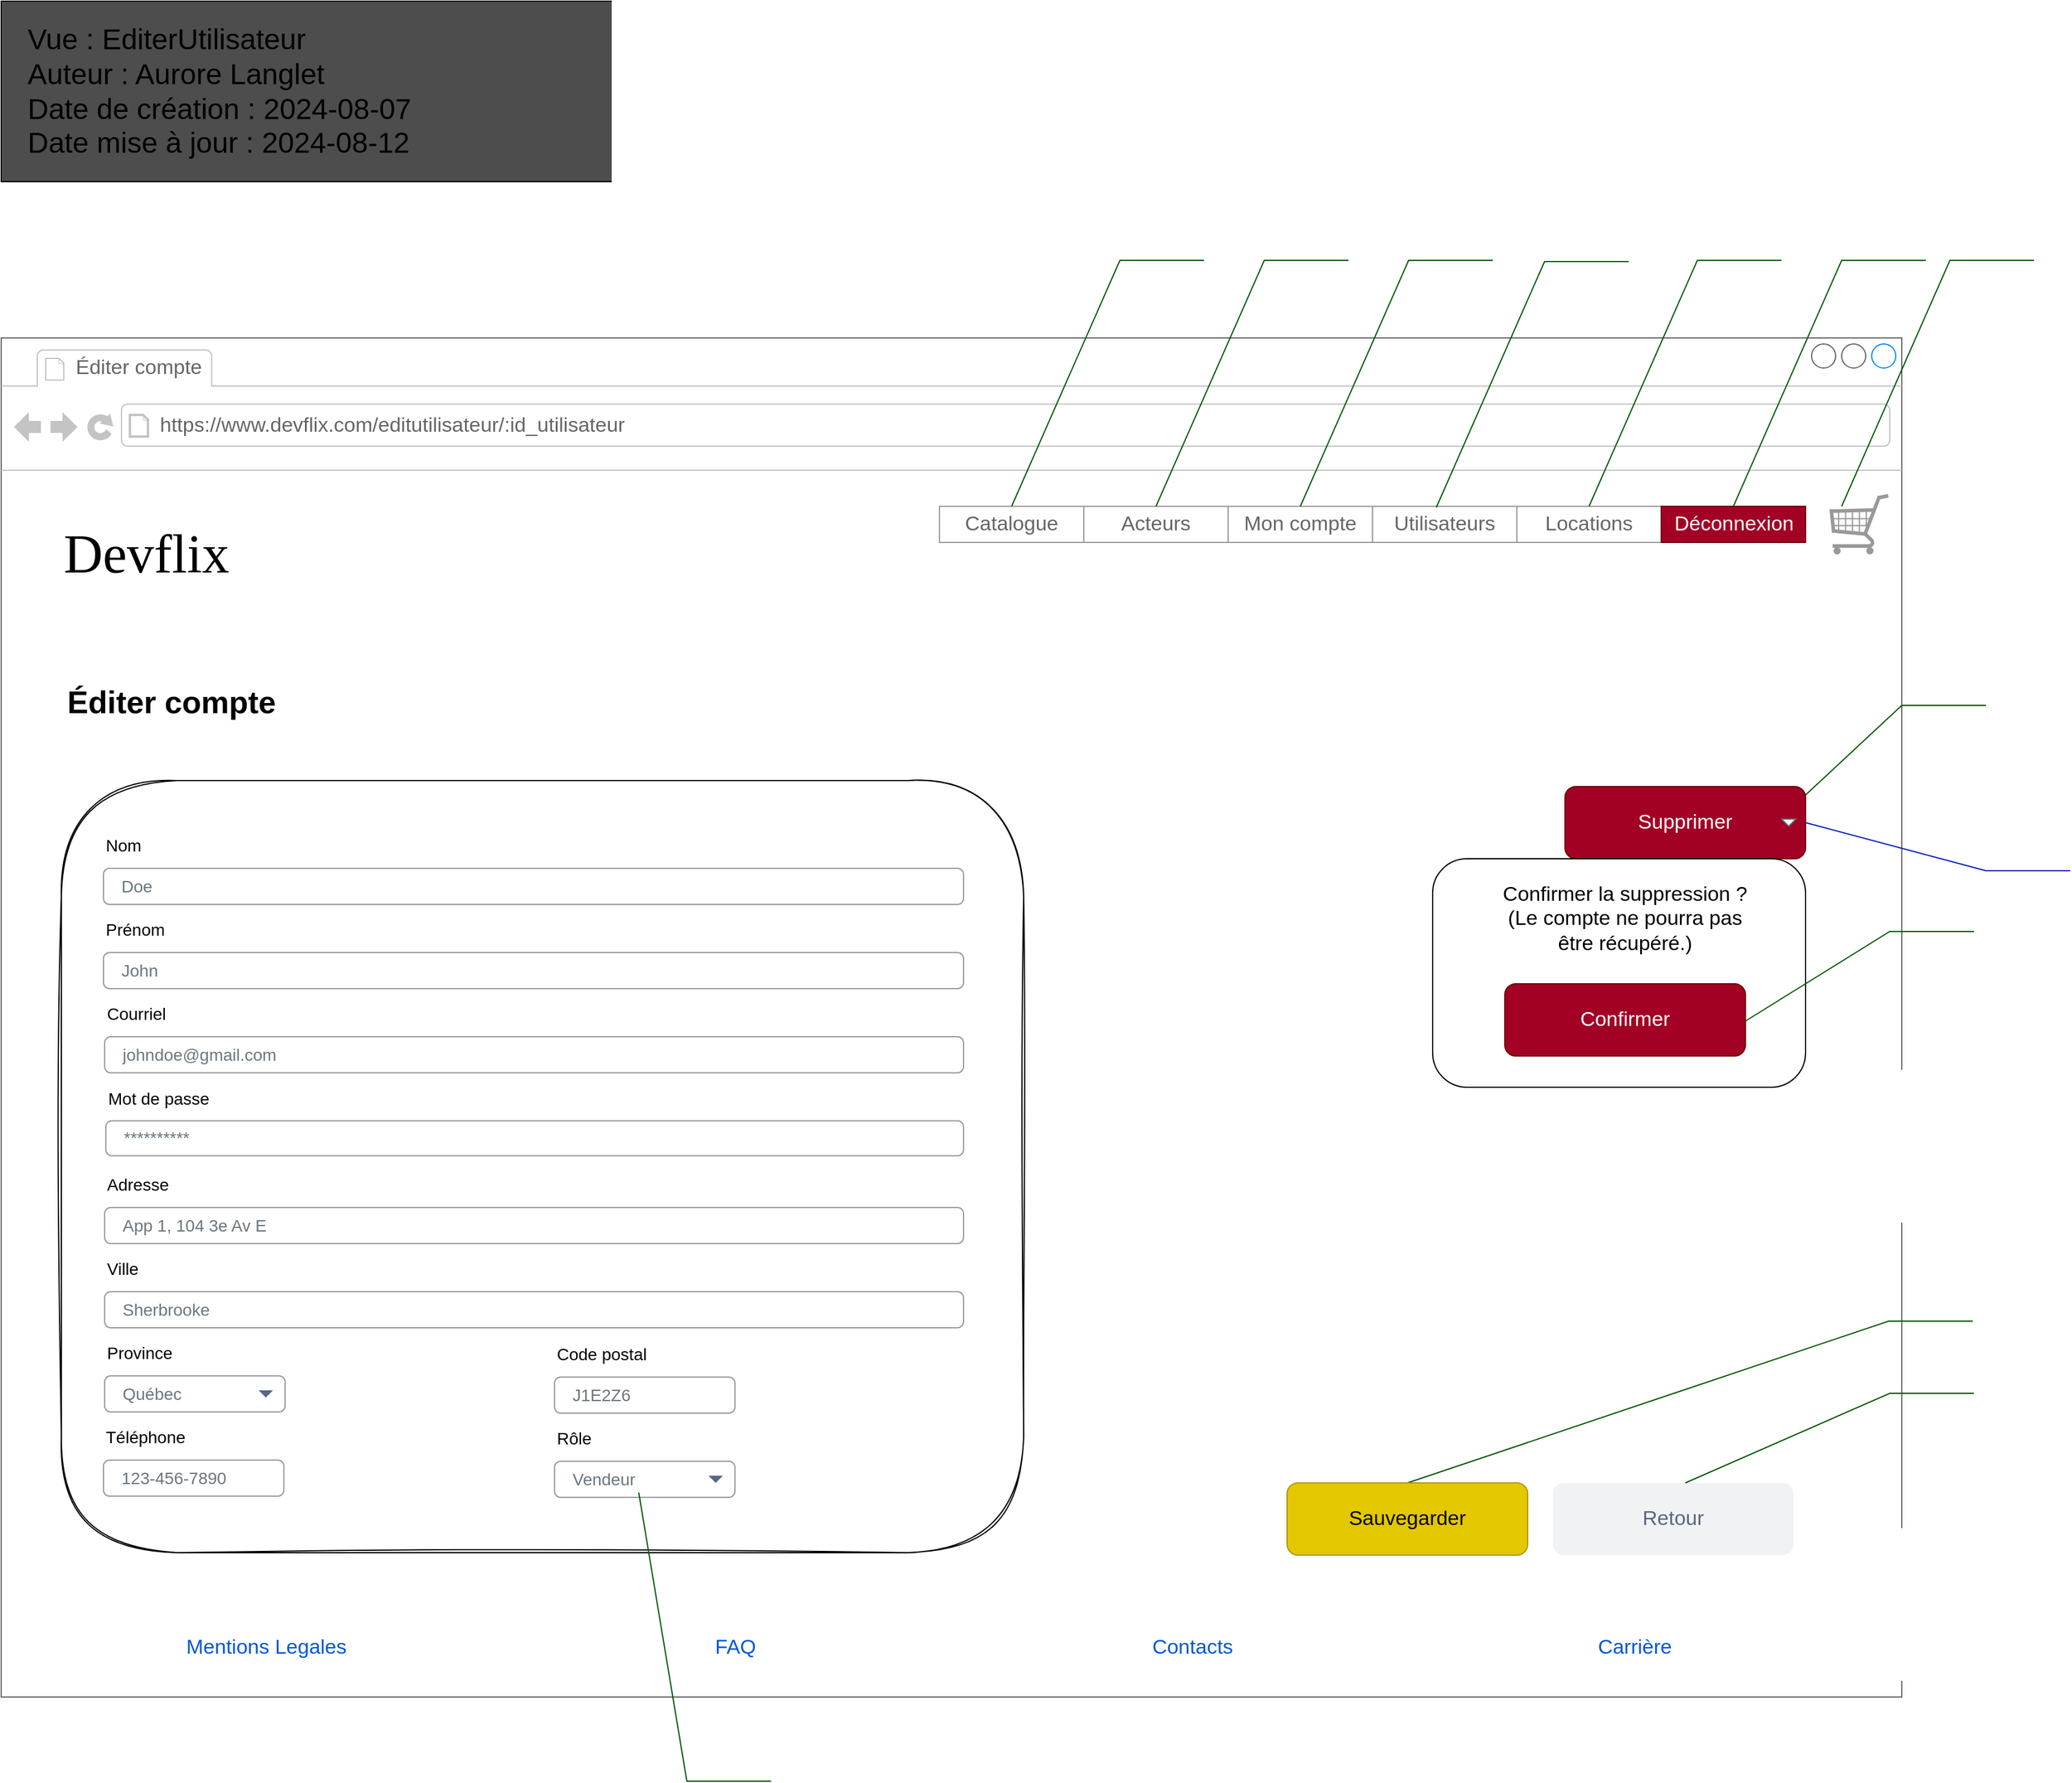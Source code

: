 <mxfile version="24.7.5">
  <diagram id="ljUYexrTJV3vJKpsYPH5" name="EditerUtilisateur">
    <mxGraphModel dx="3609" dy="3329" grid="1" gridSize="10" guides="1" tooltips="1" connect="1" arrows="1" fold="1" page="1" pageScale="1" pageWidth="850" pageHeight="1100" math="0" shadow="0">
      <root>
        <mxCell id="0" />
        <mxCell id="1" parent="0" />
        <mxCell id="tmP-zMUS-FUI-W8UoyRU-4" value="" style="group;movable=1;resizable=1;rotatable=1;deletable=1;editable=1;locked=0;connectable=1;" parent="1" vertex="1" connectable="0">
          <mxGeometry x="-1430" y="-1690" width="1720" height="1130" as="geometry" />
        </mxCell>
        <mxCell id="AEwUgj2ZZADFG-NK5p4T-1" value="" style="group" parent="tmP-zMUS-FUI-W8UoyRU-4" vertex="1" connectable="0">
          <mxGeometry width="1720" height="1130" as="geometry" />
        </mxCell>
        <mxCell id="S5trsQchKRRkgE_4zOQo-1" value="" style="strokeWidth=1;shadow=0;dashed=0;align=center;html=1;shape=mxgraph.mockup.containers.browserWindow;rSize=0;strokeColor=#666666;strokeColor2=#008cff;strokeColor3=#c4c4c4;mainText=,;recursiveResize=0;container=0;movable=0;resizable=0;rotatable=0;deletable=0;editable=0;locked=1;connectable=0;" parent="AEwUgj2ZZADFG-NK5p4T-1" vertex="1">
          <mxGeometry width="1580" height="1130" as="geometry" />
        </mxCell>
        <mxCell id="tmP-zMUS-FUI-W8UoyRU-1" value="Éditer compte" style="strokeWidth=1;shadow=0;dashed=0;align=center;html=1;shape=mxgraph.mockup.containers.anchor;fontSize=17;fontColor=#666666;align=left;whiteSpace=wrap;movable=0;resizable=0;rotatable=0;deletable=0;editable=0;locked=1;connectable=0;" parent="AEwUgj2ZZADFG-NK5p4T-1" vertex="1">
          <mxGeometry x="60" y="12" width="110" height="26" as="geometry" />
        </mxCell>
        <mxCell id="tmP-zMUS-FUI-W8UoyRU-2" value="https://www.devflix.com/editutilisateur/:id_utilisateur" style="strokeWidth=1;shadow=0;dashed=0;align=center;html=1;shape=mxgraph.mockup.containers.anchor;rSize=0;fontSize=17;fontColor=#666666;align=left;movable=1;resizable=1;rotatable=1;deletable=1;editable=1;locked=0;connectable=1;" parent="AEwUgj2ZZADFG-NK5p4T-1" vertex="1">
          <mxGeometry x="130" y="60" width="250" height="26" as="geometry" />
        </mxCell>
        <mxCell id="NZeErWpFY-WuC7B8cUNo-8" value="Supprimer" style="rounded=1;fillColor=#a20025;strokeColor=#6F0000;html=1;whiteSpace=wrap;fontColor=#ffffff;align=center;verticalAlign=middle;fontStyle=0;fontSize=17;sketch=0;fontFamily=Helvetica;" parent="AEwUgj2ZZADFG-NK5p4T-1" vertex="1">
          <mxGeometry x="1300" y="373" width="200" height="60" as="geometry" />
        </mxCell>
        <mxCell id="NZeErWpFY-WuC7B8cUNo-9" value="" style="shape=triangle;direction=south;fillColor=#f5f5f5;strokeColor=#666666;html=1;sketch=0;fontColor=#333333;" parent="AEwUgj2ZZADFG-NK5p4T-1" vertex="1">
          <mxGeometry x="1480" y="400" width="12" height="6" as="geometry">
            <mxPoint x="156" y="14" as="offset" />
          </mxGeometry>
        </mxCell>
        <mxCell id="NZeErWpFY-WuC7B8cUNo-10" value="" style="rounded=1;whiteSpace=wrap;html=1;" parent="AEwUgj2ZZADFG-NK5p4T-1" vertex="1">
          <mxGeometry x="1190" y="433" width="310" height="190" as="geometry" />
        </mxCell>
        <mxCell id="NZeErWpFY-WuC7B8cUNo-11" value="Confirmer" style="rounded=1;fillColor=#a20025;strokeColor=#6F0000;html=1;whiteSpace=wrap;fontColor=#ffffff;align=center;verticalAlign=middle;fontStyle=0;fontSize=17;sketch=0;fontFamily=Helvetica;" parent="AEwUgj2ZZADFG-NK5p4T-1" vertex="1">
          <mxGeometry x="1250" y="537" width="200" height="60" as="geometry" />
        </mxCell>
        <mxCell id="NZeErWpFY-WuC7B8cUNo-12" value="Confirmer la suppression ?&lt;br style=&quot;font-size: 17px;&quot;&gt;(Le compte ne pourra pas être récupéré.)" style="text;html=1;align=center;verticalAlign=middle;whiteSpace=wrap;rounded=0;fontSize=17;" parent="AEwUgj2ZZADFG-NK5p4T-1" vertex="1">
          <mxGeometry x="1240" y="453" width="220" height="60" as="geometry" />
        </mxCell>
        <mxCell id="NZeErWpFY-WuC7B8cUNo-13" value="C45" style="strokeWidth=1;shadow=0;dashed=0;align=center;html=1;shape=mxgraph.mockup.text.callout;linkText=;textSize=17;textColor=#666666;callDir=NE;callStyle=line;fontSize=17;align=right;verticalAlign=top;strokeColor=#005700;fillColor=#008a00;fontColor=#ffffff;" parent="AEwUgj2ZZADFG-NK5p4T-1" vertex="1">
          <mxGeometry x="1500" y="280" width="150" height="100" as="geometry" />
        </mxCell>
        <mxCell id="NZeErWpFY-WuC7B8cUNo-14" value="C56" style="strokeWidth=1;shadow=0;dashed=0;align=center;html=1;shape=mxgraph.mockup.text.callout;linkText=;textSize=17;textColor=#666666;callDir=NE;callStyle=line;fontSize=17;align=right;verticalAlign=top;strokeColor=#005700;fillColor=#008a00;fontColor=#ffffff;" parent="AEwUgj2ZZADFG-NK5p4T-1" vertex="1">
          <mxGeometry x="1450" y="468" width="190" height="100" as="geometry" />
        </mxCell>
        <mxCell id="NZeErWpFY-WuC7B8cUNo-15" value="Dropdown pour&lt;div&gt;confirmation&lt;/div&gt;" style="strokeWidth=1;shadow=0;dashed=0;align=left;html=1;shape=mxgraph.mockup.text.callout;linkText=;textSize=17;textColor=#666666;callDir=SE;callStyle=line;fontSize=17;fontColor=#ffffff;align=right;verticalAlign=bottom;strokeColor=#001DBC;fontFamily=Helvetica;fillColor=#0050ef;" parent="AEwUgj2ZZADFG-NK5p4T-1" vertex="1">
          <mxGeometry x="1500" y="403" width="220" height="40" as="geometry" />
        </mxCell>
        <mxCell id="S5trsQchKRRkgE_4zOQo-2" value="Devflix" style="text;html=1;points=[];align=left;verticalAlign=top;spacingTop=-4;fontSize=45;fontFamily=Verdana;movable=0;resizable=0;rotatable=0;deletable=0;editable=0;locked=1;connectable=0;" parent="1" vertex="1">
          <mxGeometry x="-1380" y="-1540" width="340" height="50" as="geometry" />
        </mxCell>
        <mxCell id="S5trsQchKRRkgE_4zOQo-3" value="Mentions Legales" style="fillColor=none;strokeColor=none;html=1;fontColor=#0057D8;align=center;verticalAlign=middle;fontStyle=0;fontSize=17;" parent="1" vertex="1">
          <mxGeometry x="-1335" y="-639" width="250" height="75" as="geometry" />
        </mxCell>
        <mxCell id="S5trsQchKRRkgE_4zOQo-4" value="FAQ" style="fillColor=none;strokeColor=none;html=1;fontColor=#0057D8;align=center;verticalAlign=middle;fontStyle=0;fontSize=17;fontFamily=Helvetica;" parent="1" vertex="1">
          <mxGeometry x="-945" y="-639" width="250" height="75" as="geometry" />
        </mxCell>
        <mxCell id="S5trsQchKRRkgE_4zOQo-5" value="Contacts" style="fillColor=none;strokeColor=none;html=1;fontColor=#0057D8;align=center;verticalAlign=middle;fontStyle=0;fontSize=17;fontFamily=Helvetica;" parent="1" vertex="1">
          <mxGeometry x="-565" y="-639" width="250" height="75" as="geometry" />
        </mxCell>
        <mxCell id="S5trsQchKRRkgE_4zOQo-6" value="Carrière&amp;nbsp;" style="fillColor=none;strokeColor=none;html=1;fontColor=#0057D8;align=center;verticalAlign=middle;fontStyle=0;fontSize=17;fontFamily=Helvetica;" parent="1" vertex="1">
          <mxGeometry x="-195" y="-639" width="250" height="75" as="geometry" />
        </mxCell>
        <mxCell id="S5trsQchKRRkgE_4zOQo-18" value="Éditer compte" style="text;align=left;fontStyle=1;verticalAlign=middle;spacingLeft=3;spacingRight=3;strokeColor=none;rotatable=0;points=[[0,0.5],[1,0.5]];portConstraint=eastwest;html=1;fontSize=26;movable=0;resizable=0;deletable=0;editable=0;locked=1;connectable=0;" parent="1" vertex="1">
          <mxGeometry x="-1380" y="-1400" width="230" height="26" as="geometry" />
        </mxCell>
        <mxCell id="S5trsQchKRRkgE_4zOQo-21" value="&lt;font style=&quot;font-size: 24px;&quot;&gt;&amp;nbsp; &amp;nbsp;Vue : EditerUtilisateur&lt;br&gt;&amp;nbsp; &amp;nbsp;Auteur : Aurore Langlet&lt;br&gt;&amp;nbsp; &amp;nbsp;Date de création : 2024-08-07&lt;br&gt;&amp;nbsp; &amp;nbsp;Date mise à jour : 2024-08-12&lt;/font&gt;" style="rounded=0;whiteSpace=wrap;html=1;align=left;fillColor=#4D4D4D;strokeColor=#000000;" parent="1" vertex="1">
          <mxGeometry x="-1430" y="-1970" width="580" height="150" as="geometry" />
        </mxCell>
        <mxCell id="9evtDOsmeqiBR4keEaEm-121" value="" style="rounded=1;whiteSpace=wrap;html=1;sketch=1;curveFitting=1;jiggle=2;" parent="1" vertex="1">
          <mxGeometry x="-1380" y="-1322" width="800" height="642" as="geometry" />
        </mxCell>
        <mxCell id="9evtDOsmeqiBR4keEaEm-126" value="Retour" style="rounded=1;fillColor=#F1F2F4;strokeColor=none;html=1;whiteSpace=wrap;fontColor=#596780;align=center;verticalAlign=middle;fontStyle=0;fontSize=17;sketch=0;fontFamily=Helvetica;" parent="1" vertex="1">
          <mxGeometry x="-140" y="-738" width="200" height="60" as="geometry" />
        </mxCell>
        <mxCell id="9evtDOsmeqiBR4keEaEm-127" value="C18&lt;div&gt;C43&lt;/div&gt;" style="strokeWidth=1;shadow=0;dashed=0;align=center;html=1;shape=mxgraph.mockup.text.callout;linkText=;textSize=17;textColor=#666666;callDir=NE;callStyle=line;fontSize=17;align=right;verticalAlign=top;strokeColor=#005700;fillColor=#008a00;fontColor=#ffffff;" parent="1" vertex="1">
          <mxGeometry x="-261" y="-898" width="470" height="160" as="geometry" />
        </mxCell>
        <mxCell id="9evtDOsmeqiBR4keEaEm-130" value="Sauvegarder" style="rounded=1;fillColor=#e3c800;strokeColor=#B09500;html=1;whiteSpace=wrap;fontColor=#000000;align=center;verticalAlign=middle;fontStyle=0;fontSize=17;sketch=0;fontFamily=Helvetica;" parent="1" vertex="1">
          <mxGeometry x="-361" y="-738" width="200" height="60" as="geometry" />
        </mxCell>
        <mxCell id="9evtDOsmeqiBR4keEaEm-132" value="C42" style="strokeWidth=1;shadow=0;dashed=0;align=center;html=1;shape=mxgraph.mockup.text.callout;linkText=;textSize=17;textColor=#666666;callDir=NE;callStyle=line;fontSize=17;align=right;verticalAlign=top;strokeColor=#005700;fillColor=#008a00;fontColor=#ffffff;" parent="1" vertex="1">
          <mxGeometry x="-30" y="-838" width="240" height="100" as="geometry" />
        </mxCell>
        <mxCell id="9evtDOsmeqiBR4keEaEm-139" value="" style="group" parent="1" vertex="1" connectable="0">
          <mxGeometry x="-1345" y="-1219" width="715" height="70" as="geometry" />
        </mxCell>
        <mxCell id="9evtDOsmeqiBR4keEaEm-140" value="Prénom" style="fillColor=none;strokeColor=none;align=left;fontSize=14;" parent="9evtDOsmeqiBR4keEaEm-139" vertex="1">
          <mxGeometry width="688.519" height="40" as="geometry" />
        </mxCell>
        <mxCell id="9evtDOsmeqiBR4keEaEm-141" value="John" style="html=1;shadow=0;dashed=0;shape=mxgraph.bootstrap.rrect;rSize=5;fillColor=none;strokeColor=#999999;align=left;spacing=15;fontSize=14;fontColor=#6C767D;" parent="9evtDOsmeqiBR4keEaEm-139" vertex="1">
          <mxGeometry y="40" width="715" height="30" as="geometry" />
        </mxCell>
        <mxCell id="pXry2z8wWuPpW1_nWXZ_-15" value="" style="group" parent="1" vertex="1" connectable="0">
          <mxGeometry x="-1344" y="-937" width="714" height="70" as="geometry" />
        </mxCell>
        <mxCell id="pXry2z8wWuPpW1_nWXZ_-16" value="Ville" style="fillColor=none;strokeColor=none;align=left;fontSize=14;" parent="pXry2z8wWuPpW1_nWXZ_-15" vertex="1">
          <mxGeometry width="687.556" height="40" as="geometry" />
        </mxCell>
        <mxCell id="pXry2z8wWuPpW1_nWXZ_-17" value="Sherbrooke" style="html=1;shadow=0;dashed=0;shape=mxgraph.bootstrap.rrect;rSize=5;fillColor=none;strokeColor=#999999;align=left;spacing=15;fontSize=14;fontColor=#6C767D;" parent="pXry2z8wWuPpW1_nWXZ_-15" vertex="1">
          <mxGeometry y="40" width="714" height="30" as="geometry" />
        </mxCell>
        <mxCell id="pXry2z8wWuPpW1_nWXZ_-24" value="" style="group" parent="1" vertex="1" connectable="0">
          <mxGeometry x="-1345" y="-1289" width="715" height="70" as="geometry" />
        </mxCell>
        <mxCell id="9evtDOsmeqiBR4keEaEm-133" value="Nom" style="fillColor=none;strokeColor=none;align=left;fontSize=14;" parent="pXry2z8wWuPpW1_nWXZ_-24" vertex="1">
          <mxGeometry width="328.445" height="40" as="geometry" />
        </mxCell>
        <mxCell id="9evtDOsmeqiBR4keEaEm-134" value="Doe" style="html=1;shadow=0;dashed=0;shape=mxgraph.bootstrap.rrect;rSize=5;fillColor=none;strokeColor=#999999;align=left;spacing=15;fontSize=14;fontColor=#6C767D;" parent="pXry2z8wWuPpW1_nWXZ_-24" vertex="1">
          <mxGeometry y="40" width="715" height="30" as="geometry" />
        </mxCell>
        <mxCell id="pXry2z8wWuPpW1_nWXZ_-25" value="" style="group" parent="1" vertex="1" connectable="0">
          <mxGeometry x="-1344" y="-1007" width="714" height="70" as="geometry" />
        </mxCell>
        <mxCell id="pXry2z8wWuPpW1_nWXZ_-13" value="Adresse" style="fillColor=none;strokeColor=none;align=left;fontSize=14;" parent="pXry2z8wWuPpW1_nWXZ_-25" vertex="1">
          <mxGeometry width="327.986" height="40" as="geometry" />
        </mxCell>
        <mxCell id="pXry2z8wWuPpW1_nWXZ_-14" value="App 1, 104 3e Av E" style="html=1;shadow=0;dashed=0;shape=mxgraph.bootstrap.rrect;rSize=5;fillColor=none;strokeColor=#999999;align=left;spacing=15;fontSize=14;fontColor=#6C767D;" parent="pXry2z8wWuPpW1_nWXZ_-25" vertex="1">
          <mxGeometry y="40" width="714" height="30" as="geometry" />
        </mxCell>
        <mxCell id="pXry2z8wWuPpW1_nWXZ_-32" value="" style="group" parent="1" vertex="1" connectable="0">
          <mxGeometry x="-1344" y="-1149" width="714" height="70" as="geometry" />
        </mxCell>
        <mxCell id="pXry2z8wWuPpW1_nWXZ_-33" value="Courriel" style="fillColor=none;strokeColor=none;align=left;fontSize=14;" parent="pXry2z8wWuPpW1_nWXZ_-32" vertex="1">
          <mxGeometry width="327.986" height="40" as="geometry" />
        </mxCell>
        <mxCell id="pXry2z8wWuPpW1_nWXZ_-34" value="johndoe@gmail.com" style="html=1;shadow=0;dashed=0;shape=mxgraph.bootstrap.rrect;rSize=5;fillColor=none;strokeColor=#999999;align=left;spacing=15;fontSize=14;fontColor=#6C767D;" parent="pXry2z8wWuPpW1_nWXZ_-32" vertex="1">
          <mxGeometry y="40" width="714" height="30" as="geometry" />
        </mxCell>
        <mxCell id="pXry2z8wWuPpW1_nWXZ_-36" value="" style="group" parent="1" vertex="1" connectable="0">
          <mxGeometry x="-970" y="-866" width="150" height="70" as="geometry" />
        </mxCell>
        <mxCell id="pXry2z8wWuPpW1_nWXZ_-30" value="Code postal" style="fillColor=none;strokeColor=none;align=left;fontSize=14;" parent="pXry2z8wWuPpW1_nWXZ_-36" vertex="1">
          <mxGeometry width="147" height="40" as="geometry" />
        </mxCell>
        <mxCell id="pXry2z8wWuPpW1_nWXZ_-31" value="J1E2Z6" style="html=1;shadow=0;dashed=0;shape=mxgraph.bootstrap.rrect;rSize=5;fillColor=none;strokeColor=#999999;align=left;spacing=15;fontSize=14;fontColor=#6C767D;" parent="pXry2z8wWuPpW1_nWXZ_-36" vertex="1">
          <mxGeometry y="40" width="150" height="30" as="geometry" />
        </mxCell>
        <mxCell id="pXry2z8wWuPpW1_nWXZ_-39" value="" style="group" parent="1" vertex="1" connectable="0">
          <mxGeometry x="-1345" y="-797" width="150" height="70" as="geometry" />
        </mxCell>
        <mxCell id="pXry2z8wWuPpW1_nWXZ_-40" value="Téléphone" style="fillColor=none;strokeColor=none;align=left;fontSize=14;" parent="pXry2z8wWuPpW1_nWXZ_-39" vertex="1">
          <mxGeometry width="147" height="40" as="geometry" />
        </mxCell>
        <mxCell id="pXry2z8wWuPpW1_nWXZ_-41" value="123-456-7890" style="html=1;shadow=0;dashed=0;shape=mxgraph.bootstrap.rrect;rSize=5;fillColor=none;strokeColor=#999999;align=left;spacing=15;fontSize=14;fontColor=#6C767D;" parent="pXry2z8wWuPpW1_nWXZ_-39" vertex="1">
          <mxGeometry y="40" width="150" height="30" as="geometry" />
        </mxCell>
        <mxCell id="ahASzPvTcODpPdsd1R9B-1" value="" style="group" parent="1" vertex="1" connectable="0">
          <mxGeometry x="-1343" y="-1078" width="713" height="68" as="geometry" />
        </mxCell>
        <mxCell id="ahASzPvTcODpPdsd1R9B-2" value="Mot de passe" style="fillColor=none;strokeColor=none;align=left;fontSize=14;" parent="ahASzPvTcODpPdsd1R9B-1" vertex="1">
          <mxGeometry width="327.527" height="38.857" as="geometry" />
        </mxCell>
        <mxCell id="ahASzPvTcODpPdsd1R9B-3" value="**********" style="html=1;shadow=0;dashed=0;shape=mxgraph.bootstrap.rrect;rSize=5;fillColor=none;strokeColor=#999999;align=left;spacing=15;fontSize=14;fontColor=#6C767D;" parent="ahASzPvTcODpPdsd1R9B-1" vertex="1">
          <mxGeometry y="38.857" width="713" height="29.143" as="geometry" />
        </mxCell>
        <mxCell id="AEwUgj2ZZADFG-NK5p4T-11" value="" style="group" parent="1" vertex="1" connectable="0">
          <mxGeometry x="-1344" y="-867" width="296" height="72" as="geometry" />
        </mxCell>
        <mxCell id="HD16LSdlpg-Yl2H2NQBs-9" value="" style="group" parent="AEwUgj2ZZADFG-NK5p4T-11" vertex="1" connectable="0">
          <mxGeometry width="150" height="70" as="geometry" />
        </mxCell>
        <mxCell id="HD16LSdlpg-Yl2H2NQBs-10" value="Province" style="fillColor=none;strokeColor=none;align=left;fontSize=14;" parent="HD16LSdlpg-Yl2H2NQBs-9" vertex="1">
          <mxGeometry width="147" height="40" as="geometry" />
        </mxCell>
        <mxCell id="HD16LSdlpg-Yl2H2NQBs-11" value="Québec" style="html=1;shadow=0;dashed=0;shape=mxgraph.bootstrap.rrect;rSize=5;fillColor=none;strokeColor=#999999;align=left;spacing=15;fontSize=14;fontColor=#6C767D;" parent="HD16LSdlpg-Yl2H2NQBs-9" vertex="1">
          <mxGeometry y="40" width="150" height="30" as="geometry" />
        </mxCell>
        <mxCell id="9evtDOsmeqiBR4keEaEm-138" value="" style="shape=triangle;direction=south;fillColor=#596780;strokeColor=none;html=1;sketch=0;" parent="AEwUgj2ZZADFG-NK5p4T-11" vertex="1">
          <mxGeometry x="128" y="52" width="12" height="6" as="geometry">
            <mxPoint x="156" y="14" as="offset" />
          </mxGeometry>
        </mxCell>
        <mxCell id="AEwUgj2ZZADFG-NK5p4T-12" value="" style="group" parent="1" vertex="1" connectable="0">
          <mxGeometry x="-970" y="-796" width="296" height="72" as="geometry" />
        </mxCell>
        <mxCell id="AEwUgj2ZZADFG-NK5p4T-13" value="" style="group" parent="AEwUgj2ZZADFG-NK5p4T-12" vertex="1" connectable="0">
          <mxGeometry width="150" height="70" as="geometry" />
        </mxCell>
        <mxCell id="AEwUgj2ZZADFG-NK5p4T-14" value="Rôle" style="fillColor=none;strokeColor=none;align=left;fontSize=14;" parent="AEwUgj2ZZADFG-NK5p4T-13" vertex="1">
          <mxGeometry width="147" height="40" as="geometry" />
        </mxCell>
        <mxCell id="AEwUgj2ZZADFG-NK5p4T-15" value="Vendeur" style="html=1;shadow=0;dashed=0;shape=mxgraph.bootstrap.rrect;rSize=5;fillColor=none;strokeColor=#999999;align=left;spacing=15;fontSize=14;fontColor=#6C767D;" parent="AEwUgj2ZZADFG-NK5p4T-13" vertex="1">
          <mxGeometry y="40" width="150" height="30" as="geometry" />
        </mxCell>
        <mxCell id="AEwUgj2ZZADFG-NK5p4T-16" value="" style="shape=triangle;direction=south;fillColor=#596780;strokeColor=none;html=1;sketch=0;" parent="AEwUgj2ZZADFG-NK5p4T-12" vertex="1">
          <mxGeometry x="128" y="52" width="12" height="6" as="geometry">
            <mxPoint x="156" y="14" as="offset" />
          </mxGeometry>
        </mxCell>
        <mxCell id="NZeErWpFY-WuC7B8cUNo-16" value="C43" style="strokeWidth=1;shadow=0;dashed=0;align=left;html=1;shape=mxgraph.mockup.text.callout;linkText=;textSize=17;textColor=#666666;callDir=SE;callStyle=line;fontSize=17;fontColor=#ffffff;align=right;verticalAlign=bottom;strokeColor=#005700;fontFamily=Helvetica;fillColor=#008a00;" parent="1" vertex="1">
          <mxGeometry x="-900" y="-730" width="110" height="240" as="geometry" />
        </mxCell>
        <mxCell id="FAWF74lO7Wt7xJ8WQ-KF-1" value="" style="group;movable=1;resizable=1;rotatable=1;deletable=1;editable=1;locked=0;connectable=1;" vertex="1" connectable="0" parent="1">
          <mxGeometry x="-670" y="-1780" width="930" height="280" as="geometry" />
        </mxCell>
        <mxCell id="FAWF74lO7Wt7xJ8WQ-KF-2" value="" style="swimlane;shape=mxgraph.bootstrap.anchor;strokeColor=#999999;fillColor=#ffffff;fontColor=#666666;childLayout=stackLayout;horizontal=0;startSize=0;horizontalStack=1;resizeParent=1;resizeParentMax=0;resizeLast=0;collapsible=0;marginBottom=0;whiteSpace=wrap;html=1;" vertex="1" parent="FAWF74lO7Wt7xJ8WQ-KF-1">
          <mxGeometry x="20" y="230" width="720" height="30" as="geometry" />
        </mxCell>
        <mxCell id="FAWF74lO7Wt7xJ8WQ-KF-3" value="Catalogue" style="text;strokeColor=inherit;align=center;verticalAlign=middle;spacingLeft=10;spacingRight=10;overflow=hidden;points=[[0,0.5],[1,0.5]];portConstraint=eastwest;rotatable=0;whiteSpace=wrap;html=1;fillColor=inherit;fontColor=inherit;fontSize=17;" vertex="1" parent="FAWF74lO7Wt7xJ8WQ-KF-2">
          <mxGeometry width="120" height="30" as="geometry" />
        </mxCell>
        <mxCell id="FAWF74lO7Wt7xJ8WQ-KF-4" value="Acteurs" style="text;strokeColor=inherit;align=center;verticalAlign=middle;spacingLeft=10;spacingRight=10;overflow=hidden;points=[[0,0.5],[1,0.5]];portConstraint=eastwest;rotatable=0;whiteSpace=wrap;html=1;fillColor=inherit;fontColor=inherit;fontSize=17;" vertex="1" parent="FAWF74lO7Wt7xJ8WQ-KF-2">
          <mxGeometry x="120" width="120" height="30" as="geometry" />
        </mxCell>
        <mxCell id="FAWF74lO7Wt7xJ8WQ-KF-5" value="Mon compte" style="text;strokeColor=inherit;align=center;verticalAlign=middle;spacingLeft=10;spacingRight=10;overflow=hidden;points=[[0,0.5],[1,0.5]];portConstraint=eastwest;rotatable=0;whiteSpace=wrap;html=1;fillColor=inherit;fontColor=inherit;fontSize=17;" vertex="1" parent="FAWF74lO7Wt7xJ8WQ-KF-2">
          <mxGeometry x="240" width="120" height="30" as="geometry" />
        </mxCell>
        <mxCell id="FAWF74lO7Wt7xJ8WQ-KF-6" value="Utilisateurs" style="text;strokeColor=inherit;align=center;verticalAlign=middle;spacingLeft=10;spacingRight=10;overflow=hidden;points=[[0,0.5],[1,0.5]];portConstraint=eastwest;rotatable=0;whiteSpace=wrap;html=1;fillColor=inherit;fontColor=inherit;fontSize=17;" vertex="1" parent="FAWF74lO7Wt7xJ8WQ-KF-2">
          <mxGeometry x="360" width="120" height="30" as="geometry" />
        </mxCell>
        <mxCell id="FAWF74lO7Wt7xJ8WQ-KF-17" value="Locations" style="text;strokeColor=inherit;align=center;verticalAlign=middle;spacingLeft=10;spacingRight=10;overflow=hidden;points=[[0,0.5],[1,0.5]];portConstraint=eastwest;rotatable=0;whiteSpace=wrap;html=1;fillColor=inherit;fontColor=inherit;fontSize=17;" vertex="1" parent="FAWF74lO7Wt7xJ8WQ-KF-2">
          <mxGeometry x="480" width="120" height="30" as="geometry" />
        </mxCell>
        <mxCell id="FAWF74lO7Wt7xJ8WQ-KF-8" value="Déconnexion&amp;nbsp;" style="text;strokeColor=#6F0000;align=center;verticalAlign=middle;spacingLeft=10;spacingRight=10;overflow=hidden;points=[[0,0.5],[1,0.5]];portConstraint=eastwest;rotatable=0;whiteSpace=wrap;html=1;fillColor=#a20025;fontColor=#ffffff;fontSize=17;" vertex="1" parent="FAWF74lO7Wt7xJ8WQ-KF-2">
          <mxGeometry x="600" width="120" height="30" as="geometry" />
        </mxCell>
        <mxCell id="FAWF74lO7Wt7xJ8WQ-KF-9" value="C4" style="strokeWidth=1;shadow=0;dashed=0;align=center;html=1;shape=mxgraph.mockup.text.callout;linkText=;textSize=17;textColor=#666666;callDir=NE;callStyle=line;fontSize=17;align=right;verticalAlign=top;strokeColor=#005700;fillColor=#008a00;fontColor=#ffffff;" vertex="1" parent="FAWF74lO7Wt7xJ8WQ-KF-1">
          <mxGeometry x="200" width="160" height="230" as="geometry" />
        </mxCell>
        <mxCell id="FAWF74lO7Wt7xJ8WQ-KF-10" value="C1" style="strokeWidth=1;shadow=0;dashed=0;align=center;html=1;shape=mxgraph.mockup.text.callout;linkText=;textSize=17;textColor=#666666;callDir=NE;callStyle=line;fontSize=17;align=right;verticalAlign=top;strokeColor=#005700;fillColor=#008a00;fontColor=#ffffff;" vertex="1" parent="FAWF74lO7Wt7xJ8WQ-KF-1">
          <mxGeometry x="80" width="160" height="230" as="geometry" />
        </mxCell>
        <mxCell id="FAWF74lO7Wt7xJ8WQ-KF-11" value="C17" style="strokeWidth=1;shadow=0;dashed=0;align=center;html=1;shape=mxgraph.mockup.text.callout;linkText=;textSize=17;textColor=#666666;callDir=NE;callStyle=line;fontSize=17;align=right;verticalAlign=top;strokeColor=#005700;fillColor=#008a00;fontColor=#ffffff;" vertex="1" parent="FAWF74lO7Wt7xJ8WQ-KF-1">
          <mxGeometry x="320" width="160" height="230" as="geometry" />
        </mxCell>
        <mxCell id="FAWF74lO7Wt7xJ8WQ-KF-12" value="C19" style="strokeWidth=1;shadow=0;dashed=0;align=center;html=1;shape=mxgraph.mockup.text.callout;linkText=;textSize=17;textColor=#666666;callDir=NE;callStyle=line;fontSize=17;align=right;verticalAlign=top;strokeColor=#005700;fillColor=#008a00;fontColor=#ffffff;" vertex="1" parent="FAWF74lO7Wt7xJ8WQ-KF-1">
          <mxGeometry x="560" width="160" height="230" as="geometry" />
        </mxCell>
        <mxCell id="FAWF74lO7Wt7xJ8WQ-KF-13" value="" style="verticalLabelPosition=bottom;shadow=0;dashed=0;align=center;html=1;verticalAlign=top;strokeWidth=1;shape=mxgraph.mockup.misc.shoppingCart;strokeColor=#999999;" vertex="1" parent="FAWF74lO7Wt7xJ8WQ-KF-1">
          <mxGeometry x="760" y="220" width="50" height="50" as="geometry" />
        </mxCell>
        <mxCell id="FAWF74lO7Wt7xJ8WQ-KF-14" value="C46" style="strokeWidth=1;shadow=0;dashed=0;align=center;html=1;shape=mxgraph.mockup.text.callout;linkText=;textSize=17;textColor=#666666;callDir=NE;callStyle=line;fontSize=17;align=right;verticalAlign=top;strokeColor=#005700;fillColor=#008a00;fontColor=#ffffff;" vertex="1" parent="FAWF74lO7Wt7xJ8WQ-KF-1">
          <mxGeometry x="680" width="160" height="230" as="geometry" />
        </mxCell>
        <mxCell id="FAWF74lO7Wt7xJ8WQ-KF-15" value="C9" style="strokeWidth=1;shadow=0;dashed=0;align=center;html=1;shape=mxgraph.mockup.text.callout;linkText=;textSize=17;textColor=#666666;callDir=NE;callStyle=line;fontSize=17;align=right;verticalAlign=top;strokeColor=#005700;fillColor=#008a00;fontColor=#ffffff;container=0;" vertex="1" parent="FAWF74lO7Wt7xJ8WQ-KF-1">
          <mxGeometry x="770" width="160" height="230" as="geometry" />
        </mxCell>
        <mxCell id="FAWF74lO7Wt7xJ8WQ-KF-16" value="C42" style="strokeWidth=1;shadow=0;dashed=0;align=center;html=1;shape=mxgraph.mockup.text.callout;linkText=;textSize=17;textColor=#666666;callDir=NE;callStyle=line;fontSize=17;align=right;verticalAlign=top;strokeColor=#005700;fillColor=#008a00;fontColor=#ffffff;" vertex="1" parent="FAWF74lO7Wt7xJ8WQ-KF-1">
          <mxGeometry x="433" y="1" width="160" height="230" as="geometry" />
        </mxCell>
      </root>
    </mxGraphModel>
  </diagram>
</mxfile>
